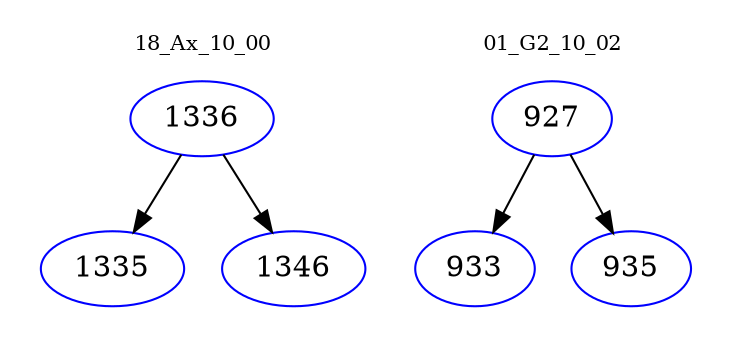 digraph{
subgraph cluster_0 {
color = white
label = "18_Ax_10_00";
fontsize=10;
T0_1336 [label="1336", color="blue"]
T0_1336 -> T0_1335 [color="black"]
T0_1335 [label="1335", color="blue"]
T0_1336 -> T0_1346 [color="black"]
T0_1346 [label="1346", color="blue"]
}
subgraph cluster_1 {
color = white
label = "01_G2_10_02";
fontsize=10;
T1_927 [label="927", color="blue"]
T1_927 -> T1_933 [color="black"]
T1_933 [label="933", color="blue"]
T1_927 -> T1_935 [color="black"]
T1_935 [label="935", color="blue"]
}
}
